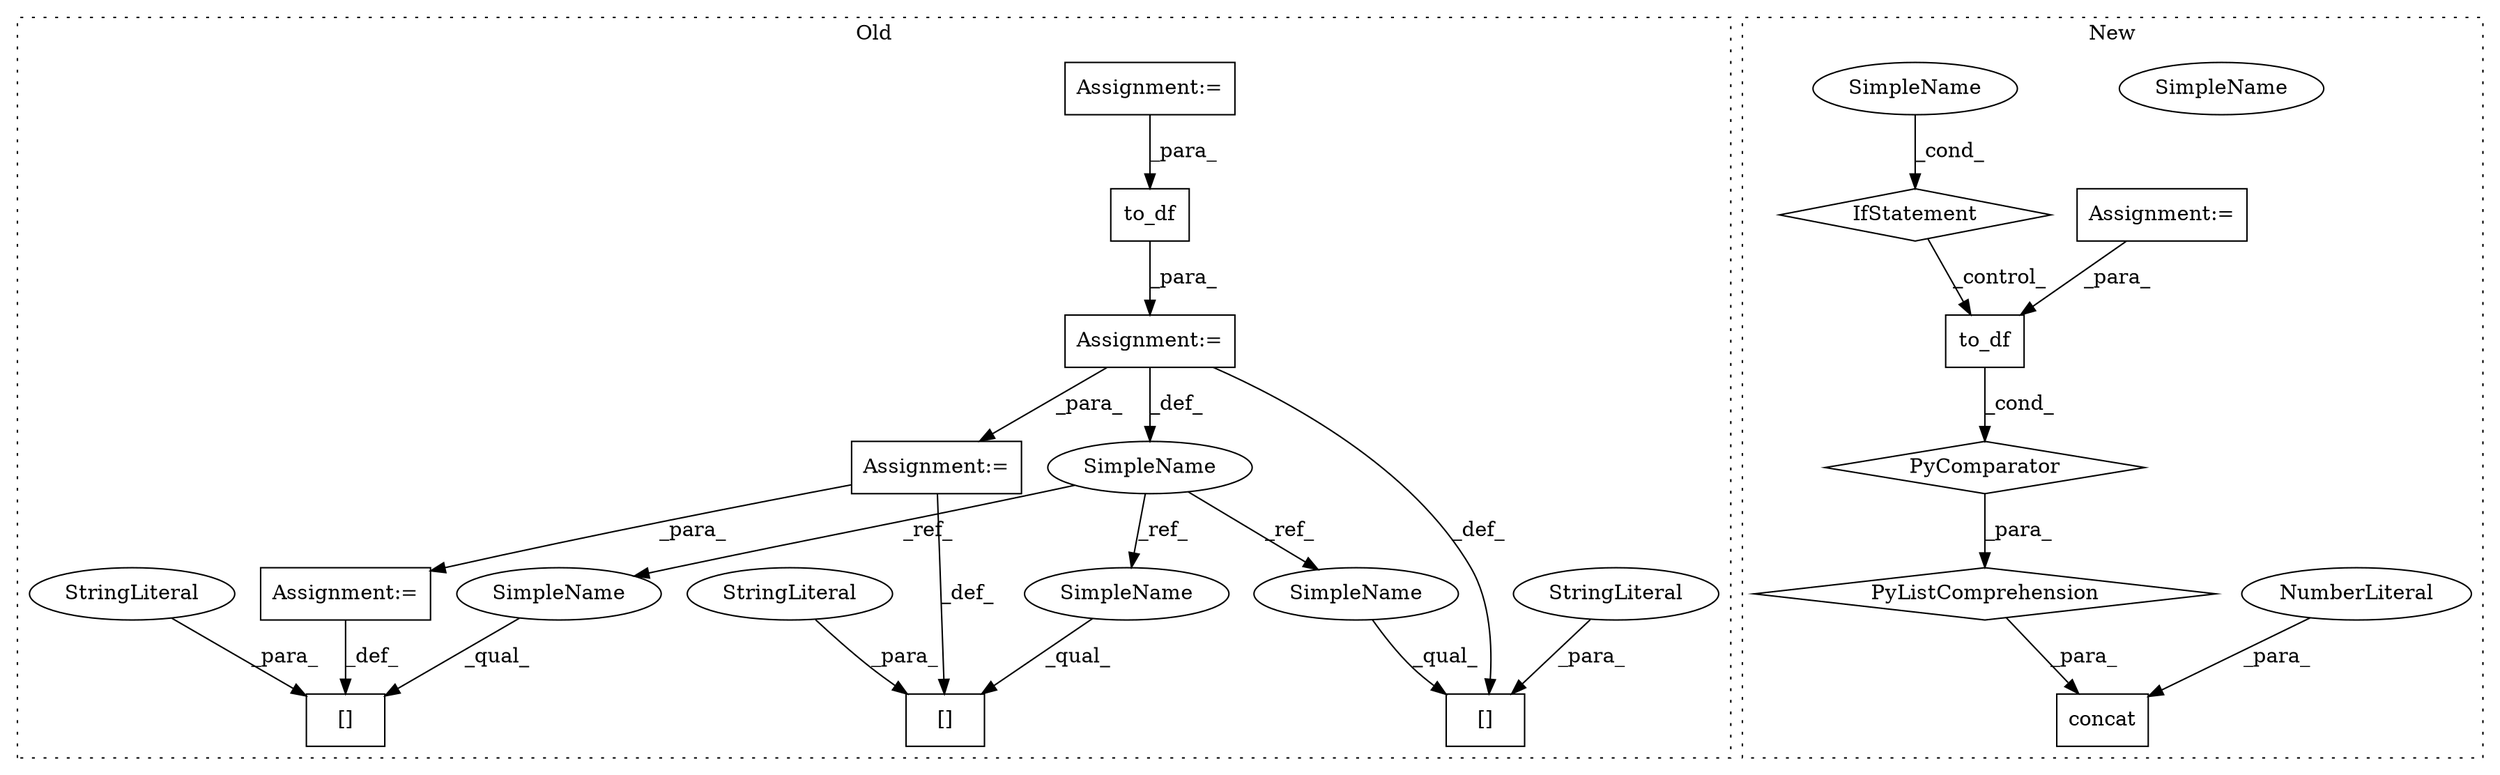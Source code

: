 digraph G {
subgraph cluster0 {
1 [label="to_df" a="32" s="6662,6713" l="6,1" shape="box"];
3 [label="Assignment:=" a="7" s="6614" l="1" shape="box"];
4 [label="Assignment:=" a="7" s="6757" l="1" shape="box"];
5 [label="Assignment:=" a="7" s="6885" l="1" shape="box"];
10 [label="[]" a="2" s="6793,6804" l="5,1" shape="box"];
14 [label="StringLiteral" a="45" s="6798" l="6" shape="ellipse"];
15 [label="[]" a="2" s="7036,7047" l="5,1" shape="box"];
16 [label="SimpleName" a="42" s="6753" l="4" shape="ellipse"];
17 [label="[]" a="2" s="6867,6884" l="5,1" shape="box"];
18 [label="StringLiteral" a="45" s="6872" l="12" shape="ellipse"];
19 [label="StringLiteral" a="45" s="7041" l="6" shape="ellipse"];
20 [label="Assignment:=" a="7" s="7048" l="1" shape="box"];
21 [label="SimpleName" a="42" s="7036" l="4" shape="ellipse"];
22 [label="SimpleName" a="42" s="6793" l="4" shape="ellipse"];
23 [label="SimpleName" a="42" s="6867" l="4" shape="ellipse"];
label = "Old";
style="dotted";
}
subgraph cluster1 {
2 [label="PyListComprehension" a="109" s="6454" l="179" shape="diamond"];
6 [label="Assignment:=" a="7" s="6602" l="23" shape="box"];
7 [label="PyComparator" a="113" s="6602" l="23" shape="diamond"];
8 [label="to_df" a="32" s="6458,6524" l="6,1" shape="box"];
9 [label="IfStatement" a="25" s="6602" l="23" shape="diamond"];
11 [label="SimpleName" a="42" s="6620" l="5" shape="ellipse"];
12 [label="concat" a="32" s="6434,6629" l="20,1" shape="box"];
13 [label="NumberLiteral" a="34" s="6628" l="1" shape="ellipse"];
24 [label="SimpleName" a="42" s="6620" l="5" shape="ellipse"];
label = "New";
style="dotted";
}
1 -> 4 [label="_para_"];
2 -> 12 [label="_para_"];
3 -> 1 [label="_para_"];
4 -> 5 [label="_para_"];
4 -> 16 [label="_def_"];
4 -> 10 [label="_def_"];
5 -> 20 [label="_para_"];
5 -> 17 [label="_def_"];
6 -> 8 [label="_para_"];
7 -> 2 [label="_para_"];
8 -> 7 [label="_cond_"];
9 -> 8 [label="_control_"];
13 -> 12 [label="_para_"];
14 -> 10 [label="_para_"];
16 -> 21 [label="_ref_"];
16 -> 22 [label="_ref_"];
16 -> 23 [label="_ref_"];
18 -> 17 [label="_para_"];
19 -> 15 [label="_para_"];
20 -> 15 [label="_def_"];
21 -> 15 [label="_qual_"];
22 -> 10 [label="_qual_"];
23 -> 17 [label="_qual_"];
24 -> 9 [label="_cond_"];
}